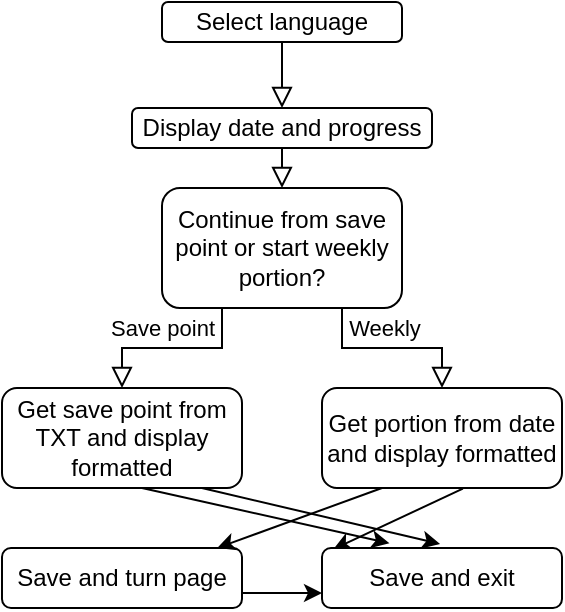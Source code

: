 <mxfile version="15.3.7" type="github">
  <diagram id="C5RBs43oDa-KdzZeNtuy" name="Page-1">
    <mxGraphModel dx="716" dy="370" grid="1" gridSize="10" guides="1" tooltips="1" connect="1" arrows="1" fold="1" page="1" pageScale="1" pageWidth="827" pageHeight="1169" math="0" shadow="0">
      <root>
        <mxCell id="WIyWlLk6GJQsqaUBKTNV-0" />
        <mxCell id="WIyWlLk6GJQsqaUBKTNV-1" parent="WIyWlLk6GJQsqaUBKTNV-0" />
        <mxCell id="WIyWlLk6GJQsqaUBKTNV-2" value="" style="rounded=0;html=1;jettySize=auto;orthogonalLoop=1;fontSize=11;endArrow=block;endFill=0;endSize=8;strokeWidth=1;shadow=0;labelBackgroundColor=none;edgeStyle=orthogonalEdgeStyle;entryX=0.5;entryY=0;entryDx=0;entryDy=0;" parent="WIyWlLk6GJQsqaUBKTNV-1" source="WIyWlLk6GJQsqaUBKTNV-3" target="WIyWlLk6GJQsqaUBKTNV-7" edge="1">
          <mxGeometry relative="1" as="geometry">
            <mxPoint x="400" y="87" as="targetPoint" />
            <Array as="points" />
          </mxGeometry>
        </mxCell>
        <mxCell id="WIyWlLk6GJQsqaUBKTNV-3" value="Select language" style="rounded=1;whiteSpace=wrap;html=1;fontSize=12;glass=0;strokeWidth=1;shadow=0;" parent="WIyWlLk6GJQsqaUBKTNV-1" vertex="1">
          <mxGeometry x="340" y="17" width="120" height="20" as="geometry" />
        </mxCell>
        <mxCell id="WIyWlLk6GJQsqaUBKTNV-4" value="&lt;div&gt;Save point&lt;/div&gt;" style="rounded=0;html=1;jettySize=auto;orthogonalLoop=1;fontSize=11;endArrow=block;endFill=0;endSize=8;strokeWidth=1;shadow=0;labelBackgroundColor=none;edgeStyle=orthogonalEdgeStyle;exitX=0.25;exitY=1;exitDx=0;exitDy=0;" parent="WIyWlLk6GJQsqaUBKTNV-1" source="WIyWlLk6GJQsqaUBKTNV-12" edge="1">
          <mxGeometry x="0.111" y="-10" relative="1" as="geometry">
            <mxPoint as="offset" />
            <mxPoint x="250" y="240" as="sourcePoint" />
            <mxPoint x="320" y="210" as="targetPoint" />
            <Array as="points">
              <mxPoint x="370" y="190" />
              <mxPoint x="320" y="190" />
            </Array>
          </mxGeometry>
        </mxCell>
        <mxCell id="WIyWlLk6GJQsqaUBKTNV-7" value="&lt;div&gt;Display date and progress&lt;/div&gt;" style="rounded=1;whiteSpace=wrap;html=1;fontSize=12;glass=0;strokeWidth=1;shadow=0;" parent="WIyWlLk6GJQsqaUBKTNV-1" vertex="1">
          <mxGeometry x="325" y="70" width="150" height="20" as="geometry" />
        </mxCell>
        <mxCell id="WIyWlLk6GJQsqaUBKTNV-11" value="Get save point from TXT and display formatted" style="rounded=1;whiteSpace=wrap;html=1;fontSize=12;glass=0;strokeWidth=1;shadow=0;" parent="WIyWlLk6GJQsqaUBKTNV-1" vertex="1">
          <mxGeometry x="260" y="210" width="120" height="50" as="geometry" />
        </mxCell>
        <mxCell id="WIyWlLk6GJQsqaUBKTNV-12" value="Continue from save point or start weekly portion?" style="rounded=1;whiteSpace=wrap;html=1;fontSize=12;glass=0;strokeWidth=1;shadow=0;" parent="WIyWlLk6GJQsqaUBKTNV-1" vertex="1">
          <mxGeometry x="340" y="110" width="120" height="60" as="geometry" />
        </mxCell>
        <mxCell id="v_dUgt0FiKQHOgwZnpZi-7" value="" style="rounded=0;html=1;jettySize=auto;orthogonalLoop=1;fontSize=11;endArrow=block;endFill=0;endSize=8;strokeWidth=1;shadow=0;labelBackgroundColor=none;edgeStyle=orthogonalEdgeStyle;entryX=0.5;entryY=0;entryDx=0;entryDy=0;exitX=0.5;exitY=1;exitDx=0;exitDy=0;" edge="1" parent="WIyWlLk6GJQsqaUBKTNV-1" source="WIyWlLk6GJQsqaUBKTNV-7" target="WIyWlLk6GJQsqaUBKTNV-12">
          <mxGeometry relative="1" as="geometry">
            <mxPoint x="410" y="72" as="sourcePoint" />
            <mxPoint x="410" y="105" as="targetPoint" />
            <Array as="points">
              <mxPoint x="400" y="100" />
              <mxPoint x="400" y="100" />
            </Array>
          </mxGeometry>
        </mxCell>
        <mxCell id="v_dUgt0FiKQHOgwZnpZi-8" value="&lt;div&gt;Weekly&lt;/div&gt;" style="rounded=0;html=1;jettySize=auto;orthogonalLoop=1;fontSize=11;endArrow=block;endFill=0;endSize=8;strokeWidth=1;shadow=0;labelBackgroundColor=none;edgeStyle=orthogonalEdgeStyle;exitX=0.75;exitY=1;exitDx=0;exitDy=0;" edge="1" parent="WIyWlLk6GJQsqaUBKTNV-1" source="WIyWlLk6GJQsqaUBKTNV-12" target="v_dUgt0FiKQHOgwZnpZi-11">
          <mxGeometry x="-0.091" y="10" relative="1" as="geometry">
            <mxPoint as="offset" />
            <mxPoint x="625" y="200" as="sourcePoint" />
            <mxPoint x="480" y="230" as="targetPoint" />
            <Array as="points">
              <mxPoint x="430" y="190" />
              <mxPoint x="480" y="190" />
            </Array>
          </mxGeometry>
        </mxCell>
        <mxCell id="v_dUgt0FiKQHOgwZnpZi-9" value="" style="endArrow=classic;html=1;exitX=0.587;exitY=1.006;exitDx=0;exitDy=0;exitPerimeter=0;entryX=0.047;entryY=0.022;entryDx=0;entryDy=0;entryPerimeter=0;" edge="1" parent="WIyWlLk6GJQsqaUBKTNV-1" source="v_dUgt0FiKQHOgwZnpZi-11" target="v_dUgt0FiKQHOgwZnpZi-10">
          <mxGeometry width="50" height="50" relative="1" as="geometry">
            <mxPoint x="450" y="290" as="sourcePoint" />
            <mxPoint x="350" y="300" as="targetPoint" />
          </mxGeometry>
        </mxCell>
        <mxCell id="v_dUgt0FiKQHOgwZnpZi-10" value="Save and exit" style="rounded=1;whiteSpace=wrap;html=1;" vertex="1" parent="WIyWlLk6GJQsqaUBKTNV-1">
          <mxGeometry x="420" y="290" width="120" height="30" as="geometry" />
        </mxCell>
        <mxCell id="v_dUgt0FiKQHOgwZnpZi-11" value="Get portion from date and display formatted" style="rounded=1;whiteSpace=wrap;html=1;fontSize=12;glass=0;strokeWidth=1;shadow=0;" vertex="1" parent="WIyWlLk6GJQsqaUBKTNV-1">
          <mxGeometry x="420" y="210" width="120" height="50" as="geometry" />
        </mxCell>
        <mxCell id="v_dUgt0FiKQHOgwZnpZi-12" value="Save and turn page" style="rounded=1;whiteSpace=wrap;html=1;" vertex="1" parent="WIyWlLk6GJQsqaUBKTNV-1">
          <mxGeometry x="260" y="290" width="120" height="30" as="geometry" />
        </mxCell>
        <mxCell id="v_dUgt0FiKQHOgwZnpZi-14" value="" style="endArrow=classic;html=1;exitX=0.25;exitY=1;exitDx=0;exitDy=0;" edge="1" parent="WIyWlLk6GJQsqaUBKTNV-1" source="v_dUgt0FiKQHOgwZnpZi-11">
          <mxGeometry width="50" height="50" relative="1" as="geometry">
            <mxPoint x="432.38" y="211.0" as="sourcePoint" />
            <mxPoint x="367.62" y="290" as="targetPoint" />
          </mxGeometry>
        </mxCell>
        <mxCell id="v_dUgt0FiKQHOgwZnpZi-15" value="" style="endArrow=classic;html=1;exitX=0.833;exitY=1;exitDx=0;exitDy=0;exitPerimeter=0;entryX=0.492;entryY=-0.067;entryDx=0;entryDy=0;entryPerimeter=0;" edge="1" parent="WIyWlLk6GJQsqaUBKTNV-1" source="WIyWlLk6GJQsqaUBKTNV-11" target="v_dUgt0FiKQHOgwZnpZi-10">
          <mxGeometry width="50" height="50" relative="1" as="geometry">
            <mxPoint x="500.44" y="270.3" as="sourcePoint" />
            <mxPoint x="480" y="340" as="targetPoint" />
          </mxGeometry>
        </mxCell>
        <mxCell id="v_dUgt0FiKQHOgwZnpZi-16" value="" style="endArrow=classic;html=1;exitX=0.833;exitY=1;exitDx=0;exitDy=0;exitPerimeter=0;entryX=0.281;entryY=-0.078;entryDx=0;entryDy=0;entryPerimeter=0;" edge="1" parent="WIyWlLk6GJQsqaUBKTNV-1" target="v_dUgt0FiKQHOgwZnpZi-10">
          <mxGeometry width="50" height="50" relative="1" as="geometry">
            <mxPoint x="330.0" y="260" as="sourcePoint" />
            <mxPoint x="450.04" y="340" as="targetPoint" />
          </mxGeometry>
        </mxCell>
        <mxCell id="v_dUgt0FiKQHOgwZnpZi-17" value="" style="endArrow=classic;html=1;exitX=1;exitY=0.75;exitDx=0;exitDy=0;entryX=0;entryY=0.75;entryDx=0;entryDy=0;" edge="1" parent="WIyWlLk6GJQsqaUBKTNV-1" source="v_dUgt0FiKQHOgwZnpZi-12" target="v_dUgt0FiKQHOgwZnpZi-10">
          <mxGeometry width="50" height="50" relative="1" as="geometry">
            <mxPoint x="379.96" y="230" as="sourcePoint" />
            <mxPoint x="500" y="310" as="targetPoint" />
          </mxGeometry>
        </mxCell>
      </root>
    </mxGraphModel>
  </diagram>
</mxfile>
